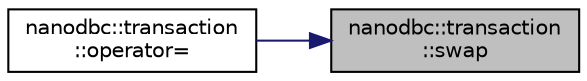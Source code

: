 digraph "nanodbc::transaction::swap"
{
 // LATEX_PDF_SIZE
  edge [fontname="Helvetica",fontsize="10",labelfontname="Helvetica",labelfontsize="10"];
  node [fontname="Helvetica",fontsize="10",shape=record];
  rankdir="RL";
  Node28 [label="nanodbc::transaction\l::swap",height=0.2,width=0.4,color="black", fillcolor="grey75", style="filled", fontcolor="black",tooltip="Member swap."];
  Node28 -> Node29 [dir="back",color="midnightblue",fontsize="10",style="solid",fontname="Helvetica"];
  Node29 [label="nanodbc::transaction\l::operator=",height=0.2,width=0.4,color="black", fillcolor="white", style="filled",URL="$classnanodbc_1_1transaction.html#a584efaaafeb6e5246db46a45f9ce2e31",tooltip="Assignment."];
}
